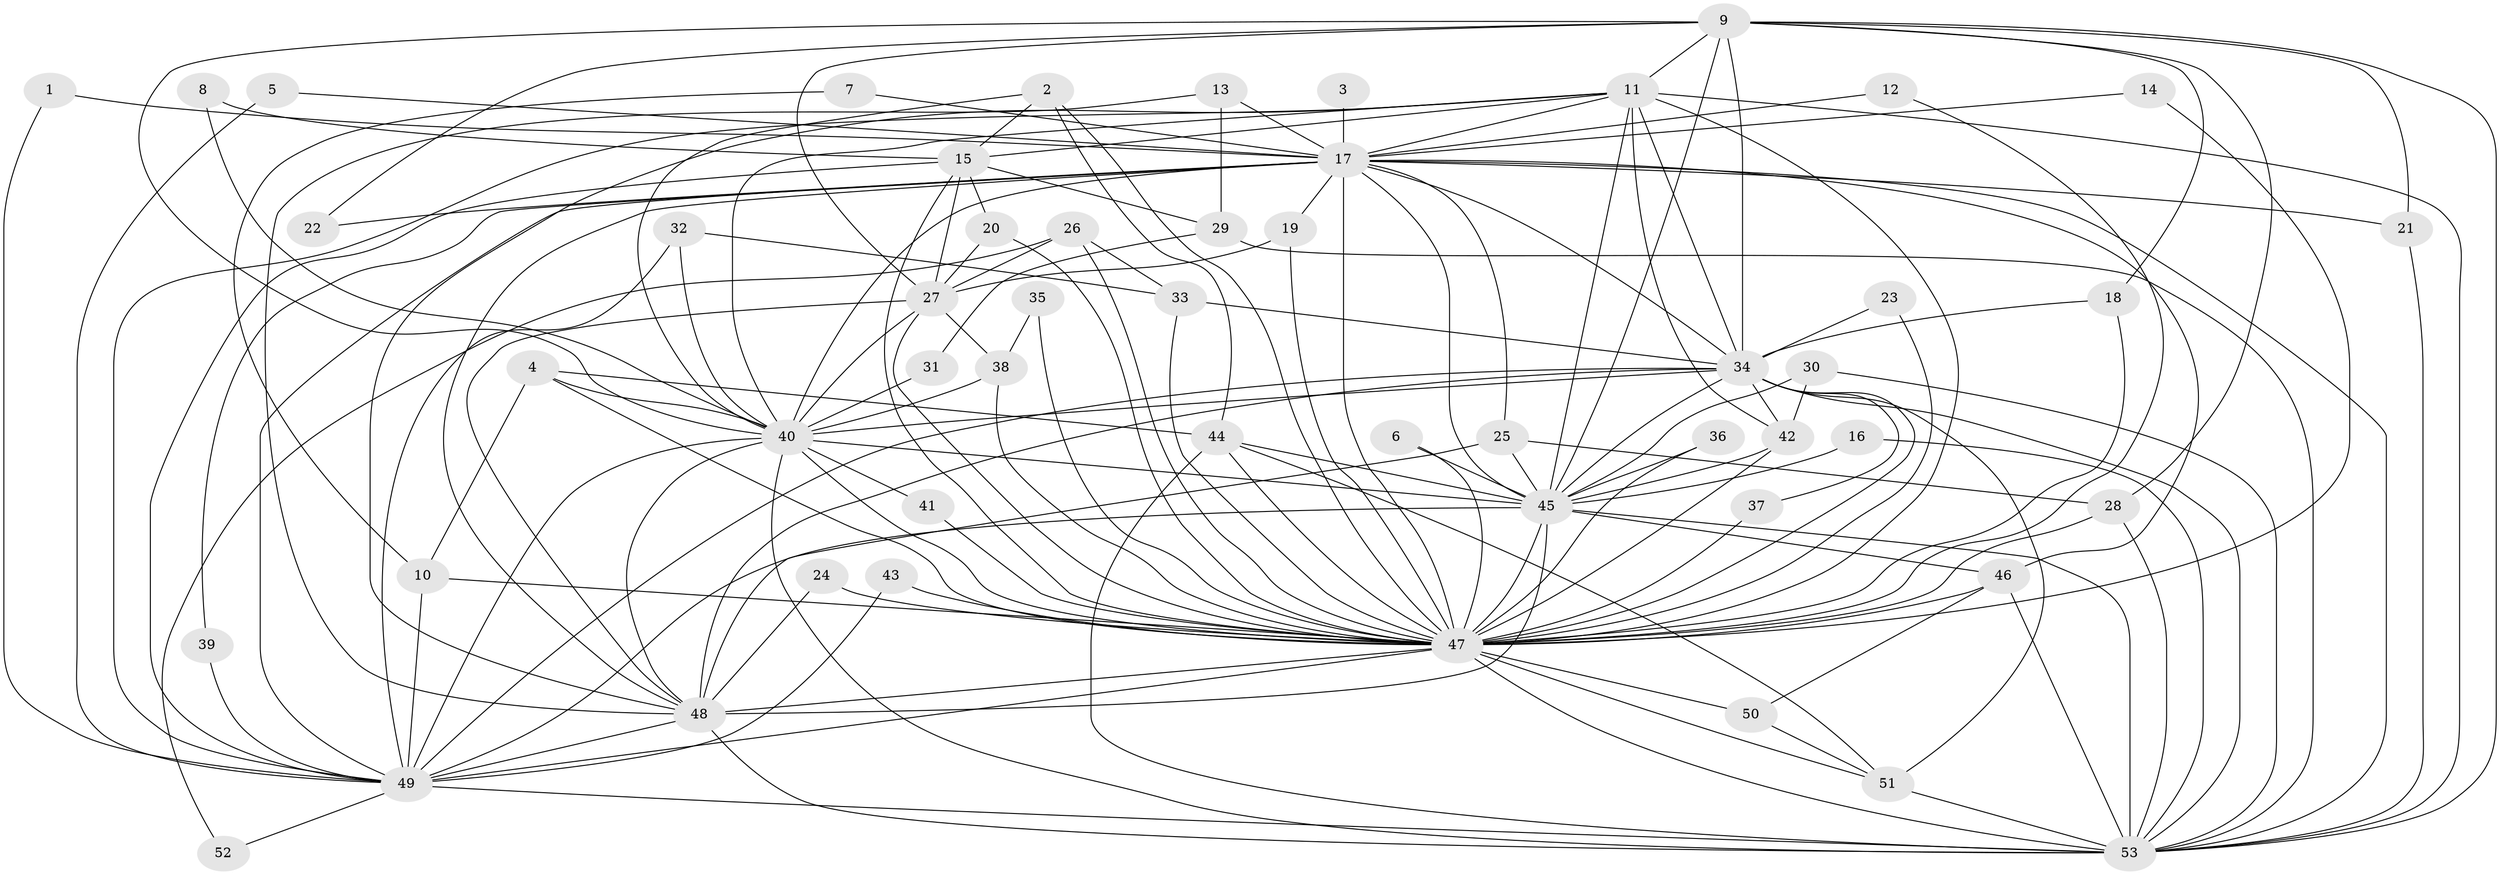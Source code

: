 // original degree distribution, {18: 0.009523809523809525, 14: 0.009523809523809525, 16: 0.009523809523809525, 32: 0.009523809523809525, 22: 0.01904761904761905, 24: 0.009523809523809525, 17: 0.009523809523809525, 13: 0.009523809523809525, 26: 0.009523809523809525, 4: 0.12380952380952381, 7: 0.009523809523809525, 5: 0.02857142857142857, 2: 0.5047619047619047, 8: 0.009523809523809525, 3: 0.21904761904761905, 9: 0.009523809523809525}
// Generated by graph-tools (version 1.1) at 2025/49/03/09/25 03:49:40]
// undirected, 53 vertices, 154 edges
graph export_dot {
graph [start="1"]
  node [color=gray90,style=filled];
  1;
  2;
  3;
  4;
  5;
  6;
  7;
  8;
  9;
  10;
  11;
  12;
  13;
  14;
  15;
  16;
  17;
  18;
  19;
  20;
  21;
  22;
  23;
  24;
  25;
  26;
  27;
  28;
  29;
  30;
  31;
  32;
  33;
  34;
  35;
  36;
  37;
  38;
  39;
  40;
  41;
  42;
  43;
  44;
  45;
  46;
  47;
  48;
  49;
  50;
  51;
  52;
  53;
  1 -- 17 [weight=1.0];
  1 -- 49 [weight=1.0];
  2 -- 15 [weight=1.0];
  2 -- 40 [weight=1.0];
  2 -- 44 [weight=1.0];
  2 -- 47 [weight=1.0];
  3 -- 17 [weight=1.0];
  4 -- 10 [weight=1.0];
  4 -- 40 [weight=1.0];
  4 -- 44 [weight=1.0];
  4 -- 47 [weight=1.0];
  5 -- 17 [weight=1.0];
  5 -- 49 [weight=1.0];
  6 -- 45 [weight=1.0];
  6 -- 47 [weight=1.0];
  7 -- 10 [weight=1.0];
  7 -- 17 [weight=1.0];
  8 -- 15 [weight=1.0];
  8 -- 40 [weight=1.0];
  9 -- 11 [weight=1.0];
  9 -- 18 [weight=1.0];
  9 -- 21 [weight=1.0];
  9 -- 22 [weight=1.0];
  9 -- 27 [weight=1.0];
  9 -- 28 [weight=1.0];
  9 -- 34 [weight=1.0];
  9 -- 40 [weight=1.0];
  9 -- 45 [weight=1.0];
  9 -- 53 [weight=1.0];
  10 -- 47 [weight=1.0];
  10 -- 49 [weight=1.0];
  11 -- 15 [weight=1.0];
  11 -- 17 [weight=1.0];
  11 -- 34 [weight=1.0];
  11 -- 40 [weight=1.0];
  11 -- 42 [weight=1.0];
  11 -- 45 [weight=1.0];
  11 -- 47 [weight=2.0];
  11 -- 48 [weight=1.0];
  11 -- 49 [weight=1.0];
  11 -- 53 [weight=2.0];
  12 -- 17 [weight=1.0];
  12 -- 47 [weight=1.0];
  13 -- 17 [weight=1.0];
  13 -- 29 [weight=1.0];
  13 -- 48 [weight=1.0];
  14 -- 17 [weight=1.0];
  14 -- 47 [weight=1.0];
  15 -- 20 [weight=1.0];
  15 -- 27 [weight=1.0];
  15 -- 29 [weight=1.0];
  15 -- 47 [weight=1.0];
  15 -- 49 [weight=1.0];
  16 -- 45 [weight=1.0];
  16 -- 53 [weight=1.0];
  17 -- 19 [weight=1.0];
  17 -- 21 [weight=1.0];
  17 -- 22 [weight=1.0];
  17 -- 25 [weight=1.0];
  17 -- 34 [weight=1.0];
  17 -- 39 [weight=1.0];
  17 -- 40 [weight=2.0];
  17 -- 45 [weight=2.0];
  17 -- 46 [weight=1.0];
  17 -- 47 [weight=2.0];
  17 -- 48 [weight=1.0];
  17 -- 49 [weight=1.0];
  17 -- 53 [weight=2.0];
  18 -- 34 [weight=1.0];
  18 -- 47 [weight=1.0];
  19 -- 27 [weight=1.0];
  19 -- 47 [weight=1.0];
  20 -- 27 [weight=1.0];
  20 -- 47 [weight=2.0];
  21 -- 53 [weight=1.0];
  23 -- 34 [weight=1.0];
  23 -- 47 [weight=1.0];
  24 -- 47 [weight=1.0];
  24 -- 48 [weight=1.0];
  25 -- 28 [weight=1.0];
  25 -- 45 [weight=1.0];
  25 -- 48 [weight=1.0];
  26 -- 27 [weight=1.0];
  26 -- 33 [weight=1.0];
  26 -- 47 [weight=1.0];
  26 -- 52 [weight=1.0];
  27 -- 38 [weight=1.0];
  27 -- 40 [weight=1.0];
  27 -- 47 [weight=1.0];
  27 -- 48 [weight=1.0];
  28 -- 47 [weight=1.0];
  28 -- 53 [weight=1.0];
  29 -- 31 [weight=1.0];
  29 -- 53 [weight=1.0];
  30 -- 42 [weight=1.0];
  30 -- 45 [weight=1.0];
  30 -- 53 [weight=1.0];
  31 -- 40 [weight=1.0];
  32 -- 33 [weight=1.0];
  32 -- 40 [weight=1.0];
  32 -- 49 [weight=1.0];
  33 -- 34 [weight=1.0];
  33 -- 47 [weight=1.0];
  34 -- 37 [weight=1.0];
  34 -- 40 [weight=1.0];
  34 -- 42 [weight=1.0];
  34 -- 45 [weight=1.0];
  34 -- 47 [weight=2.0];
  34 -- 48 [weight=1.0];
  34 -- 49 [weight=1.0];
  34 -- 51 [weight=1.0];
  34 -- 53 [weight=1.0];
  35 -- 38 [weight=1.0];
  35 -- 47 [weight=1.0];
  36 -- 45 [weight=2.0];
  36 -- 47 [weight=1.0];
  37 -- 47 [weight=1.0];
  38 -- 40 [weight=1.0];
  38 -- 47 [weight=1.0];
  39 -- 49 [weight=1.0];
  40 -- 41 [weight=1.0];
  40 -- 45 [weight=1.0];
  40 -- 47 [weight=2.0];
  40 -- 48 [weight=1.0];
  40 -- 49 [weight=1.0];
  40 -- 53 [weight=1.0];
  41 -- 47 [weight=1.0];
  42 -- 45 [weight=1.0];
  42 -- 47 [weight=1.0];
  43 -- 47 [weight=1.0];
  43 -- 49 [weight=1.0];
  44 -- 45 [weight=1.0];
  44 -- 47 [weight=1.0];
  44 -- 51 [weight=1.0];
  44 -- 53 [weight=1.0];
  45 -- 46 [weight=1.0];
  45 -- 47 [weight=2.0];
  45 -- 48 [weight=2.0];
  45 -- 49 [weight=1.0];
  45 -- 53 [weight=1.0];
  46 -- 47 [weight=1.0];
  46 -- 50 [weight=1.0];
  46 -- 53 [weight=1.0];
  47 -- 48 [weight=3.0];
  47 -- 49 [weight=2.0];
  47 -- 50 [weight=1.0];
  47 -- 51 [weight=1.0];
  47 -- 53 [weight=4.0];
  48 -- 49 [weight=1.0];
  48 -- 53 [weight=1.0];
  49 -- 52 [weight=1.0];
  49 -- 53 [weight=1.0];
  50 -- 51 [weight=1.0];
  51 -- 53 [weight=2.0];
}
